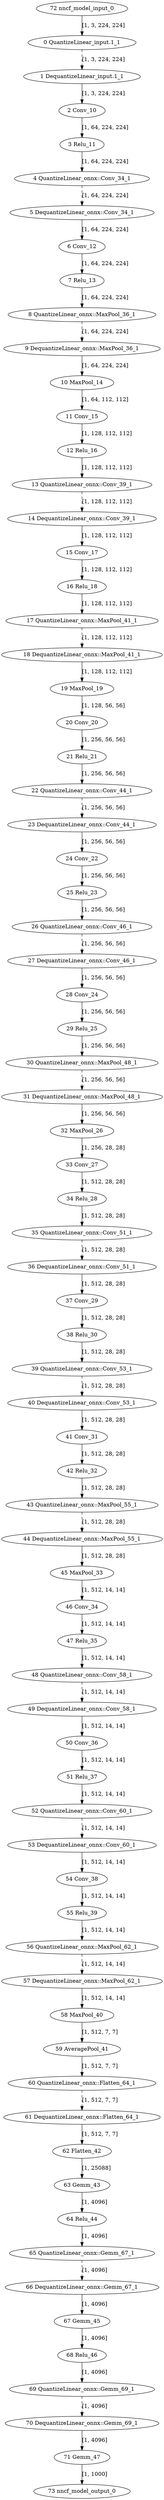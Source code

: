 strict digraph  {
"0 QuantizeLinear_input.1_1" [id=0, type=QuantizeLinear];
"1 DequantizeLinear_input.1_1" [id=1, type=DequantizeLinear];
"2 Conv_10" [id=2, type=Conv];
"3 Relu_11" [id=3, type=Relu];
"4 QuantizeLinear_onnx^^Conv_34_1" [id=4, label="4 QuantizeLinear_onnx::Conv_34_1", type=QuantizeLinear];
"5 DequantizeLinear_onnx^^Conv_34_1" [id=5, label="5 DequantizeLinear_onnx::Conv_34_1", type=DequantizeLinear];
"6 Conv_12" [id=6, type=Conv];
"7 Relu_13" [id=7, type=Relu];
"8 QuantizeLinear_onnx^^MaxPool_36_1" [id=8, label="8 QuantizeLinear_onnx::MaxPool_36_1", type=QuantizeLinear];
"9 DequantizeLinear_onnx^^MaxPool_36_1" [id=9, label="9 DequantizeLinear_onnx::MaxPool_36_1", type=DequantizeLinear];
"10 MaxPool_14" [id=10, type=MaxPool];
"11 Conv_15" [id=11, type=Conv];
"12 Relu_16" [id=12, type=Relu];
"13 QuantizeLinear_onnx^^Conv_39_1" [id=13, label="13 QuantizeLinear_onnx::Conv_39_1", type=QuantizeLinear];
"14 DequantizeLinear_onnx^^Conv_39_1" [id=14, label="14 DequantizeLinear_onnx::Conv_39_1", type=DequantizeLinear];
"15 Conv_17" [id=15, type=Conv];
"16 Relu_18" [id=16, type=Relu];
"17 QuantizeLinear_onnx^^MaxPool_41_1" [id=17, label="17 QuantizeLinear_onnx::MaxPool_41_1", type=QuantizeLinear];
"18 DequantizeLinear_onnx^^MaxPool_41_1" [id=18, label="18 DequantizeLinear_onnx::MaxPool_41_1", type=DequantizeLinear];
"19 MaxPool_19" [id=19, type=MaxPool];
"20 Conv_20" [id=20, type=Conv];
"21 Relu_21" [id=21, type=Relu];
"22 QuantizeLinear_onnx^^Conv_44_1" [id=22, label="22 QuantizeLinear_onnx::Conv_44_1", type=QuantizeLinear];
"23 DequantizeLinear_onnx^^Conv_44_1" [id=23, label="23 DequantizeLinear_onnx::Conv_44_1", type=DequantizeLinear];
"24 Conv_22" [id=24, type=Conv];
"25 Relu_23" [id=25, type=Relu];
"26 QuantizeLinear_onnx^^Conv_46_1" [id=26, label="26 QuantizeLinear_onnx::Conv_46_1", type=QuantizeLinear];
"27 DequantizeLinear_onnx^^Conv_46_1" [id=27, label="27 DequantizeLinear_onnx::Conv_46_1", type=DequantizeLinear];
"28 Conv_24" [id=28, type=Conv];
"29 Relu_25" [id=29, type=Relu];
"30 QuantizeLinear_onnx^^MaxPool_48_1" [id=30, label="30 QuantizeLinear_onnx::MaxPool_48_1", type=QuantizeLinear];
"31 DequantizeLinear_onnx^^MaxPool_48_1" [id=31, label="31 DequantizeLinear_onnx::MaxPool_48_1", type=DequantizeLinear];
"32 MaxPool_26" [id=32, type=MaxPool];
"33 Conv_27" [id=33, type=Conv];
"34 Relu_28" [id=34, type=Relu];
"35 QuantizeLinear_onnx^^Conv_51_1" [id=35, label="35 QuantizeLinear_onnx::Conv_51_1", type=QuantizeLinear];
"36 DequantizeLinear_onnx^^Conv_51_1" [id=36, label="36 DequantizeLinear_onnx::Conv_51_1", type=DequantizeLinear];
"37 Conv_29" [id=37, type=Conv];
"38 Relu_30" [id=38, type=Relu];
"39 QuantizeLinear_onnx^^Conv_53_1" [id=39, label="39 QuantizeLinear_onnx::Conv_53_1", type=QuantizeLinear];
"40 DequantizeLinear_onnx^^Conv_53_1" [id=40, label="40 DequantizeLinear_onnx::Conv_53_1", type=DequantizeLinear];
"41 Conv_31" [id=41, type=Conv];
"42 Relu_32" [id=42, type=Relu];
"43 QuantizeLinear_onnx^^MaxPool_55_1" [id=43, label="43 QuantizeLinear_onnx::MaxPool_55_1", type=QuantizeLinear];
"44 DequantizeLinear_onnx^^MaxPool_55_1" [id=44, label="44 DequantizeLinear_onnx::MaxPool_55_1", type=DequantizeLinear];
"45 MaxPool_33" [id=45, type=MaxPool];
"46 Conv_34" [id=46, type=Conv];
"47 Relu_35" [id=47, type=Relu];
"48 QuantizeLinear_onnx^^Conv_58_1" [id=48, label="48 QuantizeLinear_onnx::Conv_58_1", type=QuantizeLinear];
"49 DequantizeLinear_onnx^^Conv_58_1" [id=49, label="49 DequantizeLinear_onnx::Conv_58_1", type=DequantizeLinear];
"50 Conv_36" [id=50, type=Conv];
"51 Relu_37" [id=51, type=Relu];
"52 QuantizeLinear_onnx^^Conv_60_1" [id=52, label="52 QuantizeLinear_onnx::Conv_60_1", type=QuantizeLinear];
"53 DequantizeLinear_onnx^^Conv_60_1" [id=53, label="53 DequantizeLinear_onnx::Conv_60_1", type=DequantizeLinear];
"54 Conv_38" [id=54, type=Conv];
"55 Relu_39" [id=55, type=Relu];
"56 QuantizeLinear_onnx^^MaxPool_62_1" [id=56, label="56 QuantizeLinear_onnx::MaxPool_62_1", type=QuantizeLinear];
"57 DequantizeLinear_onnx^^MaxPool_62_1" [id=57, label="57 DequantizeLinear_onnx::MaxPool_62_1", type=DequantizeLinear];
"58 MaxPool_40" [id=58, type=MaxPool];
"59 AveragePool_41" [id=59, type=AveragePool];
"60 QuantizeLinear_onnx^^Flatten_64_1" [id=60, label="60 QuantizeLinear_onnx::Flatten_64_1", type=QuantizeLinear];
"61 DequantizeLinear_onnx^^Flatten_64_1" [id=61, label="61 DequantizeLinear_onnx::Flatten_64_1", type=DequantizeLinear];
"62 Flatten_42" [id=62, type=Flatten];
"63 Gemm_43" [id=63, type=Gemm];
"64 Relu_44" [id=64, type=Relu];
"65 QuantizeLinear_onnx^^Gemm_67_1" [id=65, label="65 QuantizeLinear_onnx::Gemm_67_1", type=QuantizeLinear];
"66 DequantizeLinear_onnx^^Gemm_67_1" [id=66, label="66 DequantizeLinear_onnx::Gemm_67_1", type=DequantizeLinear];
"67 Gemm_45" [id=67, type=Gemm];
"68 Relu_46" [id=68, type=Relu];
"69 QuantizeLinear_onnx^^Gemm_69_1" [id=69, label="69 QuantizeLinear_onnx::Gemm_69_1", type=QuantizeLinear];
"70 DequantizeLinear_onnx^^Gemm_69_1" [id=70, label="70 DequantizeLinear_onnx::Gemm_69_1", type=DequantizeLinear];
"71 Gemm_47" [id=71, type=Gemm];
"72 nncf_model_input_0" [id=72, type=nncf_model_input];
"73 nncf_model_output_0" [id=73, type=nncf_model_output];
"0 QuantizeLinear_input.1_1" -> "1 DequantizeLinear_input.1_1"  [label="[1, 3, 224, 224]", style=dashed];
"1 DequantizeLinear_input.1_1" -> "2 Conv_10"  [label="[1, 3, 224, 224]", style=solid];
"2 Conv_10" -> "3 Relu_11"  [label="[1, 64, 224, 224]", style=solid];
"3 Relu_11" -> "4 QuantizeLinear_onnx^^Conv_34_1"  [label="[1, 64, 224, 224]", style=solid];
"4 QuantizeLinear_onnx^^Conv_34_1" -> "5 DequantizeLinear_onnx^^Conv_34_1"  [label="[1, 64, 224, 224]", style=dashed];
"5 DequantizeLinear_onnx^^Conv_34_1" -> "6 Conv_12"  [label="[1, 64, 224, 224]", style=solid];
"6 Conv_12" -> "7 Relu_13"  [label="[1, 64, 224, 224]", style=solid];
"7 Relu_13" -> "8 QuantizeLinear_onnx^^MaxPool_36_1"  [label="[1, 64, 224, 224]", style=solid];
"8 QuantizeLinear_onnx^^MaxPool_36_1" -> "9 DequantizeLinear_onnx^^MaxPool_36_1"  [label="[1, 64, 224, 224]", style=dashed];
"9 DequantizeLinear_onnx^^MaxPool_36_1" -> "10 MaxPool_14"  [label="[1, 64, 224, 224]", style=solid];
"10 MaxPool_14" -> "11 Conv_15"  [label="[1, 64, 112, 112]", style=solid];
"11 Conv_15" -> "12 Relu_16"  [label="[1, 128, 112, 112]", style=solid];
"12 Relu_16" -> "13 QuantizeLinear_onnx^^Conv_39_1"  [label="[1, 128, 112, 112]", style=solid];
"13 QuantizeLinear_onnx^^Conv_39_1" -> "14 DequantizeLinear_onnx^^Conv_39_1"  [label="[1, 128, 112, 112]", style=dashed];
"14 DequantizeLinear_onnx^^Conv_39_1" -> "15 Conv_17"  [label="[1, 128, 112, 112]", style=solid];
"15 Conv_17" -> "16 Relu_18"  [label="[1, 128, 112, 112]", style=solid];
"16 Relu_18" -> "17 QuantizeLinear_onnx^^MaxPool_41_1"  [label="[1, 128, 112, 112]", style=solid];
"17 QuantizeLinear_onnx^^MaxPool_41_1" -> "18 DequantizeLinear_onnx^^MaxPool_41_1"  [label="[1, 128, 112, 112]", style=dashed];
"18 DequantizeLinear_onnx^^MaxPool_41_1" -> "19 MaxPool_19"  [label="[1, 128, 112, 112]", style=solid];
"19 MaxPool_19" -> "20 Conv_20"  [label="[1, 128, 56, 56]", style=solid];
"20 Conv_20" -> "21 Relu_21"  [label="[1, 256, 56, 56]", style=solid];
"21 Relu_21" -> "22 QuantizeLinear_onnx^^Conv_44_1"  [label="[1, 256, 56, 56]", style=solid];
"22 QuantizeLinear_onnx^^Conv_44_1" -> "23 DequantizeLinear_onnx^^Conv_44_1"  [label="[1, 256, 56, 56]", style=dashed];
"23 DequantizeLinear_onnx^^Conv_44_1" -> "24 Conv_22"  [label="[1, 256, 56, 56]", style=solid];
"24 Conv_22" -> "25 Relu_23"  [label="[1, 256, 56, 56]", style=solid];
"25 Relu_23" -> "26 QuantizeLinear_onnx^^Conv_46_1"  [label="[1, 256, 56, 56]", style=solid];
"26 QuantizeLinear_onnx^^Conv_46_1" -> "27 DequantizeLinear_onnx^^Conv_46_1"  [label="[1, 256, 56, 56]", style=dashed];
"27 DequantizeLinear_onnx^^Conv_46_1" -> "28 Conv_24"  [label="[1, 256, 56, 56]", style=solid];
"28 Conv_24" -> "29 Relu_25"  [label="[1, 256, 56, 56]", style=solid];
"29 Relu_25" -> "30 QuantizeLinear_onnx^^MaxPool_48_1"  [label="[1, 256, 56, 56]", style=solid];
"30 QuantizeLinear_onnx^^MaxPool_48_1" -> "31 DequantizeLinear_onnx^^MaxPool_48_1"  [label="[1, 256, 56, 56]", style=dashed];
"31 DequantizeLinear_onnx^^MaxPool_48_1" -> "32 MaxPool_26"  [label="[1, 256, 56, 56]", style=solid];
"32 MaxPool_26" -> "33 Conv_27"  [label="[1, 256, 28, 28]", style=solid];
"33 Conv_27" -> "34 Relu_28"  [label="[1, 512, 28, 28]", style=solid];
"34 Relu_28" -> "35 QuantizeLinear_onnx^^Conv_51_1"  [label="[1, 512, 28, 28]", style=solid];
"35 QuantizeLinear_onnx^^Conv_51_1" -> "36 DequantizeLinear_onnx^^Conv_51_1"  [label="[1, 512, 28, 28]", style=dashed];
"36 DequantizeLinear_onnx^^Conv_51_1" -> "37 Conv_29"  [label="[1, 512, 28, 28]", style=solid];
"37 Conv_29" -> "38 Relu_30"  [label="[1, 512, 28, 28]", style=solid];
"38 Relu_30" -> "39 QuantizeLinear_onnx^^Conv_53_1"  [label="[1, 512, 28, 28]", style=solid];
"39 QuantizeLinear_onnx^^Conv_53_1" -> "40 DequantizeLinear_onnx^^Conv_53_1"  [label="[1, 512, 28, 28]", style=dashed];
"40 DequantizeLinear_onnx^^Conv_53_1" -> "41 Conv_31"  [label="[1, 512, 28, 28]", style=solid];
"41 Conv_31" -> "42 Relu_32"  [label="[1, 512, 28, 28]", style=solid];
"42 Relu_32" -> "43 QuantizeLinear_onnx^^MaxPool_55_1"  [label="[1, 512, 28, 28]", style=solid];
"43 QuantizeLinear_onnx^^MaxPool_55_1" -> "44 DequantizeLinear_onnx^^MaxPool_55_1"  [label="[1, 512, 28, 28]", style=dashed];
"44 DequantizeLinear_onnx^^MaxPool_55_1" -> "45 MaxPool_33"  [label="[1, 512, 28, 28]", style=solid];
"45 MaxPool_33" -> "46 Conv_34"  [label="[1, 512, 14, 14]", style=solid];
"46 Conv_34" -> "47 Relu_35"  [label="[1, 512, 14, 14]", style=solid];
"47 Relu_35" -> "48 QuantizeLinear_onnx^^Conv_58_1"  [label="[1, 512, 14, 14]", style=solid];
"48 QuantizeLinear_onnx^^Conv_58_1" -> "49 DequantizeLinear_onnx^^Conv_58_1"  [label="[1, 512, 14, 14]", style=dashed];
"49 DequantizeLinear_onnx^^Conv_58_1" -> "50 Conv_36"  [label="[1, 512, 14, 14]", style=solid];
"50 Conv_36" -> "51 Relu_37"  [label="[1, 512, 14, 14]", style=solid];
"51 Relu_37" -> "52 QuantizeLinear_onnx^^Conv_60_1"  [label="[1, 512, 14, 14]", style=solid];
"52 QuantizeLinear_onnx^^Conv_60_1" -> "53 DequantizeLinear_onnx^^Conv_60_1"  [label="[1, 512, 14, 14]", style=dashed];
"53 DequantizeLinear_onnx^^Conv_60_1" -> "54 Conv_38"  [label="[1, 512, 14, 14]", style=solid];
"54 Conv_38" -> "55 Relu_39"  [label="[1, 512, 14, 14]", style=solid];
"55 Relu_39" -> "56 QuantizeLinear_onnx^^MaxPool_62_1"  [label="[1, 512, 14, 14]", style=solid];
"56 QuantizeLinear_onnx^^MaxPool_62_1" -> "57 DequantizeLinear_onnx^^MaxPool_62_1"  [label="[1, 512, 14, 14]", style=dashed];
"57 DequantizeLinear_onnx^^MaxPool_62_1" -> "58 MaxPool_40"  [label="[1, 512, 14, 14]", style=solid];
"58 MaxPool_40" -> "59 AveragePool_41"  [label="[1, 512, 7, 7]", style=solid];
"59 AveragePool_41" -> "60 QuantizeLinear_onnx^^Flatten_64_1"  [label="[1, 512, 7, 7]", style=solid];
"60 QuantizeLinear_onnx^^Flatten_64_1" -> "61 DequantizeLinear_onnx^^Flatten_64_1"  [label="[1, 512, 7, 7]", style=dashed];
"61 DequantizeLinear_onnx^^Flatten_64_1" -> "62 Flatten_42"  [label="[1, 512, 7, 7]", style=solid];
"62 Flatten_42" -> "63 Gemm_43"  [label="[1, 25088]", style=solid];
"63 Gemm_43" -> "64 Relu_44"  [label="[1, 4096]", style=solid];
"64 Relu_44" -> "65 QuantizeLinear_onnx^^Gemm_67_1"  [label="[1, 4096]", style=solid];
"65 QuantizeLinear_onnx^^Gemm_67_1" -> "66 DequantizeLinear_onnx^^Gemm_67_1"  [label="[1, 4096]", style=dashed];
"66 DequantizeLinear_onnx^^Gemm_67_1" -> "67 Gemm_45"  [label="[1, 4096]", style=solid];
"67 Gemm_45" -> "68 Relu_46"  [label="[1, 4096]", style=solid];
"68 Relu_46" -> "69 QuantizeLinear_onnx^^Gemm_69_1"  [label="[1, 4096]", style=solid];
"69 QuantizeLinear_onnx^^Gemm_69_1" -> "70 DequantizeLinear_onnx^^Gemm_69_1"  [label="[1, 4096]", style=dashed];
"70 DequantizeLinear_onnx^^Gemm_69_1" -> "71 Gemm_47"  [label="[1, 4096]", style=solid];
"71 Gemm_47" -> "73 nncf_model_output_0"  [label="[1, 1000]", style=solid];
"72 nncf_model_input_0" -> "0 QuantizeLinear_input.1_1"  [label="[1, 3, 224, 224]", style=solid];
}
